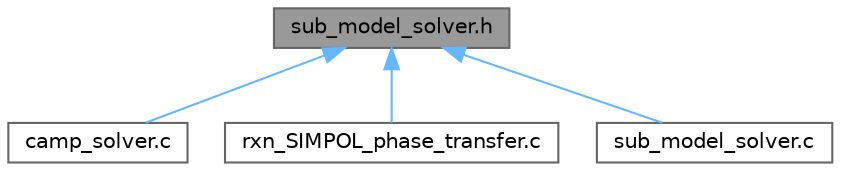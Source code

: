 digraph "sub_model_solver.h"
{
 // LATEX_PDF_SIZE
  bgcolor="transparent";
  edge [fontname=Helvetica,fontsize=10,labelfontname=Helvetica,labelfontsize=10];
  node [fontname=Helvetica,fontsize=10,shape=box,height=0.2,width=0.4];
  Node1 [label="sub_model_solver.h",height=0.2,width=0.4,color="gray40", fillcolor="grey60", style="filled", fontcolor="black",tooltip="Header file for abstract sub model functions."];
  Node1 -> Node2 [dir="back",color="steelblue1",style="solid"];
  Node2 [label="camp_solver.c",height=0.2,width=0.4,color="grey40", fillcolor="white", style="filled",URL="$camp__solver_8c.html",tooltip="Interface to c solvers for chemistry."];
  Node1 -> Node3 [dir="back",color="steelblue1",style="solid"];
  Node3 [label="rxn_SIMPOL_phase_transfer.c",height=0.2,width=0.4,color="grey40", fillcolor="white", style="filled",URL="$rxn___s_i_m_p_o_l__phase__transfer_8c.html",tooltip="Phase Transfer reaction solver functions."];
  Node1 -> Node4 [dir="back",color="steelblue1",style="solid"];
  Node4 [label="sub_model_solver.c",height=0.2,width=0.4,color="grey40", fillcolor="white", style="filled",URL="$sub__model__solver_8c.html",tooltip="Sub model solver functions."];
}
